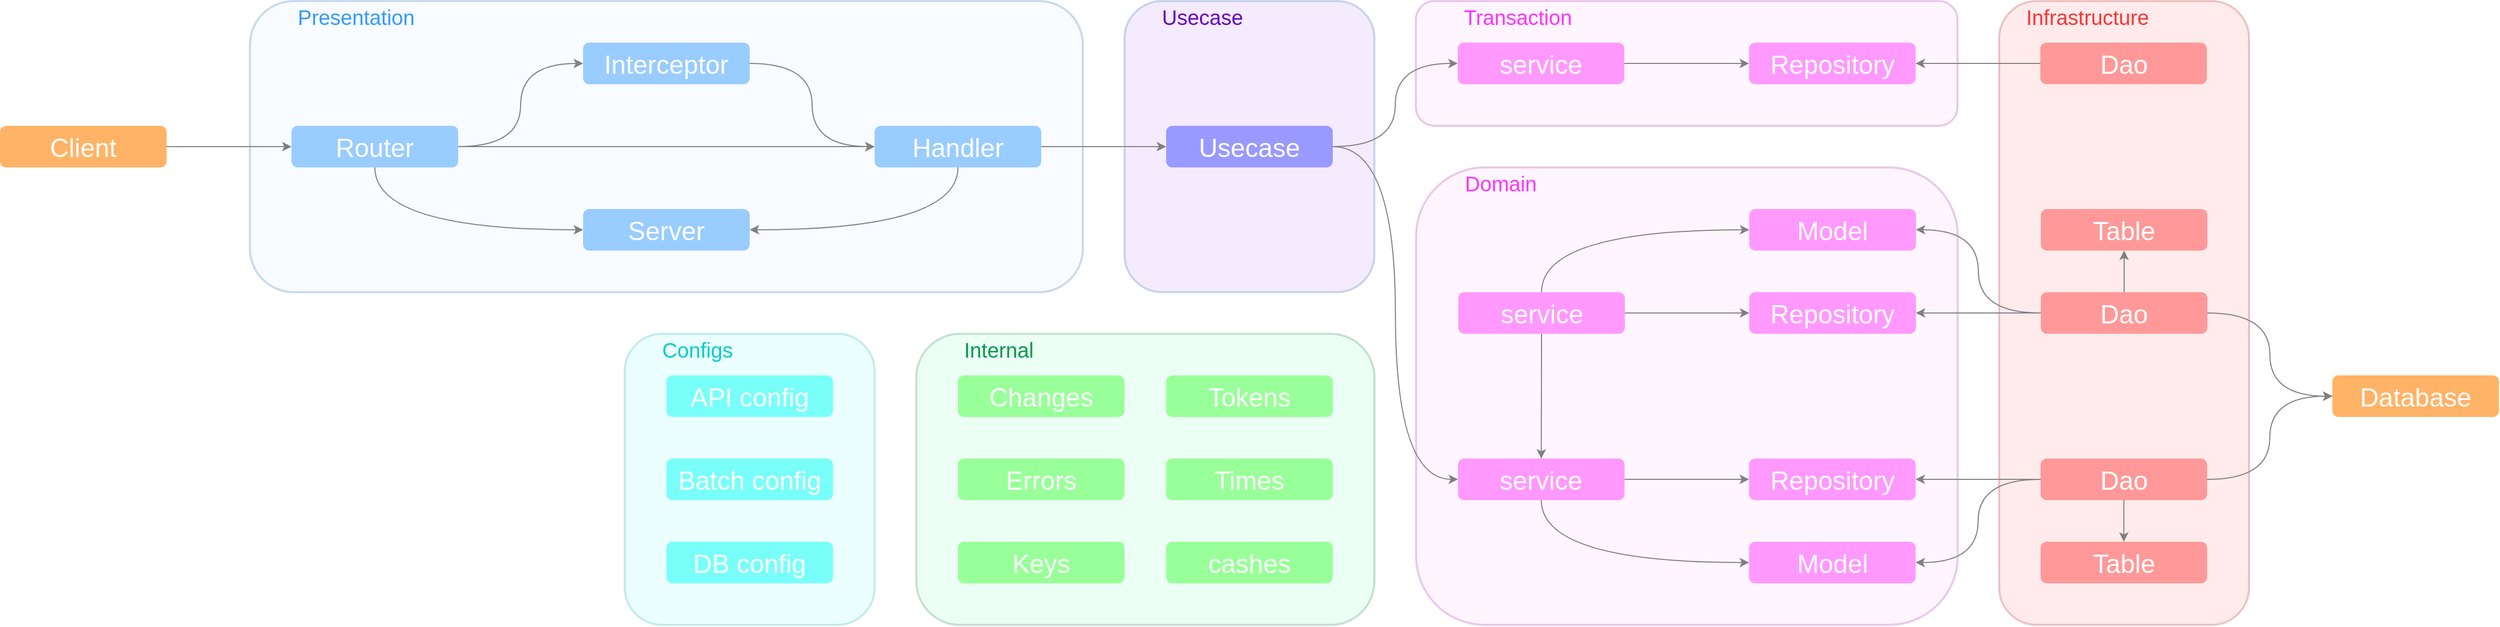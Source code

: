 <mxfile version="23.1.5" type="device">
  <diagram name="ページ1" id="KzGolpFJWo6B_bF73U0r">
    <mxGraphModel dx="3701" dy="1614" grid="1" gridSize="10" guides="1" tooltips="1" connect="1" arrows="1" fold="1" page="1" pageScale="1" pageWidth="827" pageHeight="1169" math="0" shadow="0">
      <root>
        <mxCell id="0" />
        <mxCell id="1" parent="0" />
        <mxCell id="_JmauRq5uz_-VhJxKEEN-71" value="" style="rounded=1;whiteSpace=wrap;html=1;fillStyle=auto;glass=0;fillColor=#FFCCFF;strokeColor=#990099;opacity=20;strokeWidth=2;" vertex="1" parent="1">
          <mxGeometry x="1039.75" y="240" width="520.25" height="120" as="geometry" />
        </mxCell>
        <mxCell id="_JmauRq5uz_-VhJxKEEN-75" value="" style="rounded=1;whiteSpace=wrap;html=1;fillStyle=auto;glass=0;fillColor=#99FFCC;strokeColor=#006633;opacity=20;strokeWidth=2;" vertex="1" parent="1">
          <mxGeometry x="560" y="560" width="440" height="280" as="geometry" />
        </mxCell>
        <mxCell id="_JmauRq5uz_-VhJxKEEN-56" value="" style="rounded=1;whiteSpace=wrap;html=1;fillStyle=auto;glass=0;fillColor=#FFCCFF;strokeColor=#990099;opacity=20;strokeWidth=2;" vertex="1" parent="1">
          <mxGeometry x="1040" y="400" width="520.25" height="440" as="geometry" />
        </mxCell>
        <mxCell id="_JmauRq5uz_-VhJxKEEN-69" value="" style="rounded=1;whiteSpace=wrap;html=1;fillStyle=auto;glass=0;fillColor=#CC99FF;strokeColor=#004C99;opacity=20;strokeWidth=2;" vertex="1" parent="1">
          <mxGeometry x="760" y="240" width="240" height="280" as="geometry" />
        </mxCell>
        <mxCell id="_JmauRq5uz_-VhJxKEEN-54" value="" style="rounded=1;whiteSpace=wrap;html=1;fillStyle=auto;glass=0;fillColor=#dae8fc;strokeColor=#004C99;opacity=20;strokeWidth=2;" vertex="1" parent="1">
          <mxGeometry x="-80" y="240" width="800" height="280" as="geometry" />
        </mxCell>
        <mxCell id="_JmauRq5uz_-VhJxKEEN-55" value="" style="rounded=1;whiteSpace=wrap;html=1;fillStyle=auto;glass=0;fillColor=#FF9999;strokeColor=#990000;opacity=20;strokeWidth=2;" vertex="1" parent="1">
          <mxGeometry x="1600" y="240" width="240" height="600" as="geometry" />
        </mxCell>
        <mxCell id="_JmauRq5uz_-VhJxKEEN-1" value="&lt;font color=&quot;#ffffff&quot; style=&quot;font-size: 25px;&quot;&gt;Router&lt;/font&gt;" style="rounded=1;whiteSpace=wrap;html=1;fillColor=#99CCFF;strokeColor=none;" vertex="1" parent="1">
          <mxGeometry x="-40" y="360" width="160" height="40" as="geometry" />
        </mxCell>
        <mxCell id="_JmauRq5uz_-VhJxKEEN-3" value="&lt;font color=&quot;#ffffff&quot;&gt;&lt;span style=&quot;font-size: 25px;&quot;&gt;Interceptor&lt;/span&gt;&lt;/font&gt;" style="rounded=1;whiteSpace=wrap;html=1;fillColor=#99CCFF;strokeColor=none;" vertex="1" parent="1">
          <mxGeometry x="240" y="280" width="160" height="40" as="geometry" />
        </mxCell>
        <mxCell id="_JmauRq5uz_-VhJxKEEN-4" value="&lt;font color=&quot;#ffffff&quot; style=&quot;font-size: 25px;&quot;&gt;Handler&lt;/font&gt;" style="rounded=1;whiteSpace=wrap;html=1;fillColor=#99CCFF;strokeColor=none;" vertex="1" parent="1">
          <mxGeometry x="520" y="360" width="160" height="40" as="geometry" />
        </mxCell>
        <mxCell id="_JmauRq5uz_-VhJxKEEN-5" value="&lt;font color=&quot;#ffffff&quot; style=&quot;font-size: 25px;&quot;&gt;Server&lt;/font&gt;" style="rounded=1;whiteSpace=wrap;html=1;fillColor=#99CCFF;strokeColor=none;" vertex="1" parent="1">
          <mxGeometry x="240" y="440" width="160" height="40" as="geometry" />
        </mxCell>
        <mxCell id="_JmauRq5uz_-VhJxKEEN-6" value="&lt;font color=&quot;#ffffff&quot; style=&quot;font-size: 25px;&quot;&gt;Usecase&lt;/font&gt;" style="rounded=1;whiteSpace=wrap;html=1;fillColor=#9999FF;strokeColor=none;" vertex="1" parent="1">
          <mxGeometry x="800" y="360" width="160" height="40" as="geometry" />
        </mxCell>
        <mxCell id="_JmauRq5uz_-VhJxKEEN-7" value="&lt;font color=&quot;#ffffff&quot; style=&quot;font-size: 25px;&quot;&gt;service&lt;/font&gt;" style="rounded=1;whiteSpace=wrap;html=1;fillColor=#FF99FF;strokeColor=none;" vertex="1" parent="1">
          <mxGeometry x="1080.5" y="520" width="160" height="40" as="geometry" />
        </mxCell>
        <mxCell id="_JmauRq5uz_-VhJxKEEN-8" value="&lt;font color=&quot;#ffffff&quot; style=&quot;font-size: 25px;&quot;&gt;Repository&lt;/font&gt;" style="rounded=1;whiteSpace=wrap;html=1;fillColor=#FF99FF;strokeColor=none;" vertex="1" parent="1">
          <mxGeometry x="1360" y="520" width="160" height="40" as="geometry" />
        </mxCell>
        <mxCell id="_JmauRq5uz_-VhJxKEEN-9" value="&lt;font color=&quot;#ffffff&quot;&gt;&lt;span style=&quot;font-size: 25px;&quot;&gt;Model&lt;/span&gt;&lt;/font&gt;" style="rounded=1;whiteSpace=wrap;html=1;fillColor=#FF99FF;strokeColor=none;" vertex="1" parent="1">
          <mxGeometry x="1360" y="440" width="160" height="40" as="geometry" />
        </mxCell>
        <mxCell id="_JmauRq5uz_-VhJxKEEN-10" value="&lt;font color=&quot;#ffffff&quot; style=&quot;font-size: 25px;&quot;&gt;Dao&lt;/font&gt;" style="rounded=1;whiteSpace=wrap;html=1;fillColor=#FF9999;strokeColor=none;" vertex="1" parent="1">
          <mxGeometry x="1640" y="520" width="160" height="40" as="geometry" />
        </mxCell>
        <mxCell id="_JmauRq5uz_-VhJxKEEN-11" value="&lt;font color=&quot;#ffffff&quot; style=&quot;font-size: 25px;&quot;&gt;Table&lt;/font&gt;" style="rounded=1;whiteSpace=wrap;html=1;fillColor=#FF9999;strokeColor=none;" vertex="1" parent="1">
          <mxGeometry x="1640" y="440" width="160" height="40" as="geometry" />
        </mxCell>
        <mxCell id="_JmauRq5uz_-VhJxKEEN-16" value="" style="endArrow=none;startArrow=classic;html=1;rounded=0;edgeStyle=orthogonalEdgeStyle;curved=1;entryX=0;entryY=0.5;entryDx=0;entryDy=0;exitX=1;exitY=0.5;exitDx=0;exitDy=0;endFill=0;strokeColor=#808080;" edge="1" parent="1" source="_JmauRq5uz_-VhJxKEEN-8" target="_JmauRq5uz_-VhJxKEEN-10">
          <mxGeometry width="50" height="50" relative="1" as="geometry">
            <mxPoint x="1390" y="520" as="sourcePoint" />
            <mxPoint x="1440" y="470" as="targetPoint" />
          </mxGeometry>
        </mxCell>
        <mxCell id="_JmauRq5uz_-VhJxKEEN-17" value="" style="endArrow=none;startArrow=classic;html=1;rounded=0;edgeStyle=orthogonalEdgeStyle;curved=1;entryX=0;entryY=0.5;entryDx=0;entryDy=0;exitX=1;exitY=0.5;exitDx=0;exitDy=0;endFill=0;strokeColor=#808080;" edge="1" parent="1" source="_JmauRq5uz_-VhJxKEEN-9" target="_JmauRq5uz_-VhJxKEEN-10">
          <mxGeometry width="50" height="50" relative="1" as="geometry">
            <mxPoint x="1490" y="470" as="sourcePoint" />
            <mxPoint x="1570" y="470" as="targetPoint" />
          </mxGeometry>
        </mxCell>
        <mxCell id="_JmauRq5uz_-VhJxKEEN-19" value="" style="endArrow=none;startArrow=classic;html=1;rounded=0;edgeStyle=orthogonalEdgeStyle;curved=1;exitX=0.5;exitY=1;exitDx=0;exitDy=0;endFill=0;strokeColor=#808080;" edge="1" parent="1" source="_JmauRq5uz_-VhJxKEEN-11" target="_JmauRq5uz_-VhJxKEEN-10">
          <mxGeometry width="50" height="50" relative="1" as="geometry">
            <mxPoint x="1500" y="480" as="sourcePoint" />
            <mxPoint x="1580" y="480" as="targetPoint" />
          </mxGeometry>
        </mxCell>
        <mxCell id="_JmauRq5uz_-VhJxKEEN-20" value="" style="endArrow=none;startArrow=classic;html=1;rounded=0;edgeStyle=orthogonalEdgeStyle;curved=1;entryX=1;entryY=0.5;entryDx=0;entryDy=0;exitX=0;exitY=0.5;exitDx=0;exitDy=0;endFill=0;strokeColor=#808080;" edge="1" parent="1" source="_JmauRq5uz_-VhJxKEEN-8" target="_JmauRq5uz_-VhJxKEEN-7">
          <mxGeometry width="50" height="50" relative="1" as="geometry">
            <mxPoint x="1530" y="470" as="sourcePoint" />
            <mxPoint x="1650" y="470" as="targetPoint" />
          </mxGeometry>
        </mxCell>
        <mxCell id="_JmauRq5uz_-VhJxKEEN-21" value="" style="endArrow=none;startArrow=classic;html=1;rounded=0;edgeStyle=orthogonalEdgeStyle;curved=1;exitX=0;exitY=0.5;exitDx=0;exitDy=0;endFill=0;strokeColor=#808080;" edge="1" parent="1" source="_JmauRq5uz_-VhJxKEEN-9" target="_JmauRq5uz_-VhJxKEEN-7">
          <mxGeometry width="50" height="50" relative="1" as="geometry">
            <mxPoint x="1540" y="480" as="sourcePoint" />
            <mxPoint x="1660" y="480" as="targetPoint" />
          </mxGeometry>
        </mxCell>
        <mxCell id="_JmauRq5uz_-VhJxKEEN-24" value="&lt;font color=&quot;#ffffff&quot; style=&quot;font-size: 25px;&quot;&gt;service&lt;/font&gt;" style="rounded=1;whiteSpace=wrap;html=1;fillColor=#FF99FF;strokeColor=none;" vertex="1" parent="1">
          <mxGeometry x="1080.25" y="680" width="160" height="40" as="geometry" />
        </mxCell>
        <mxCell id="_JmauRq5uz_-VhJxKEEN-25" value="&lt;font color=&quot;#ffffff&quot; style=&quot;font-size: 25px;&quot;&gt;Repository&lt;/font&gt;" style="rounded=1;whiteSpace=wrap;html=1;fillColor=#FF99FF;strokeColor=none;" vertex="1" parent="1">
          <mxGeometry x="1359.75" y="680" width="160" height="40" as="geometry" />
        </mxCell>
        <mxCell id="_JmauRq5uz_-VhJxKEEN-26" value="&lt;font color=&quot;#ffffff&quot;&gt;&lt;span style=&quot;font-size: 25px;&quot;&gt;Model&lt;/span&gt;&lt;/font&gt;" style="rounded=1;whiteSpace=wrap;html=1;fillColor=#FF99FF;strokeColor=none;" vertex="1" parent="1">
          <mxGeometry x="1359.75" y="760" width="160" height="40" as="geometry" />
        </mxCell>
        <mxCell id="_JmauRq5uz_-VhJxKEEN-27" value="&lt;font color=&quot;#ffffff&quot; style=&quot;font-size: 25px;&quot;&gt;Dao&lt;/font&gt;" style="rounded=1;whiteSpace=wrap;html=1;fillColor=#FF9999;strokeColor=none;" vertex="1" parent="1">
          <mxGeometry x="1639.75" y="680" width="160" height="40" as="geometry" />
        </mxCell>
        <mxCell id="_JmauRq5uz_-VhJxKEEN-28" value="&lt;font color=&quot;#ffffff&quot; style=&quot;font-size: 25px;&quot;&gt;Table&lt;/font&gt;" style="rounded=1;whiteSpace=wrap;html=1;fillColor=#FF9999;strokeColor=none;" vertex="1" parent="1">
          <mxGeometry x="1639.75" y="760" width="160" height="40" as="geometry" />
        </mxCell>
        <mxCell id="_JmauRq5uz_-VhJxKEEN-29" value="" style="endArrow=none;startArrow=classic;html=1;rounded=0;edgeStyle=orthogonalEdgeStyle;curved=1;entryX=1;entryY=0.5;entryDx=0;entryDy=0;exitX=0;exitY=0.5;exitDx=0;exitDy=0;endFill=0;strokeColor=#808080;" edge="1" parent="1" source="_JmauRq5uz_-VhJxKEEN-25" target="_JmauRq5uz_-VhJxKEEN-24">
          <mxGeometry width="50" height="50" relative="1" as="geometry">
            <mxPoint x="1370" y="550" as="sourcePoint" />
            <mxPoint x="1251" y="550" as="targetPoint" />
          </mxGeometry>
        </mxCell>
        <mxCell id="_JmauRq5uz_-VhJxKEEN-30" value="" style="endArrow=none;startArrow=classic;html=1;rounded=0;edgeStyle=orthogonalEdgeStyle;curved=1;entryX=0.5;entryY=1;entryDx=0;entryDy=0;endFill=0;strokeColor=#808080;" edge="1" parent="1" source="_JmauRq5uz_-VhJxKEEN-26" target="_JmauRq5uz_-VhJxKEEN-24">
          <mxGeometry width="50" height="50" relative="1" as="geometry">
            <mxPoint x="1380" y="560" as="sourcePoint" />
            <mxPoint x="1261" y="560" as="targetPoint" />
          </mxGeometry>
        </mxCell>
        <mxCell id="_JmauRq5uz_-VhJxKEEN-31" value="" style="endArrow=none;startArrow=classic;html=1;rounded=0;edgeStyle=orthogonalEdgeStyle;curved=1;entryX=0;entryY=0.5;entryDx=0;entryDy=0;endFill=0;strokeColor=#808080;" edge="1" parent="1" source="_JmauRq5uz_-VhJxKEEN-25" target="_JmauRq5uz_-VhJxKEEN-27">
          <mxGeometry width="50" height="50" relative="1" as="geometry">
            <mxPoint x="1390" y="570" as="sourcePoint" />
            <mxPoint x="1271" y="570" as="targetPoint" />
          </mxGeometry>
        </mxCell>
        <mxCell id="_JmauRq5uz_-VhJxKEEN-32" value="" style="endArrow=none;startArrow=classic;html=1;rounded=0;edgeStyle=orthogonalEdgeStyle;curved=1;entryX=0;entryY=0.5;entryDx=0;entryDy=0;exitX=1;exitY=0.5;exitDx=0;exitDy=0;endFill=0;strokeColor=#808080;" edge="1" parent="1" source="_JmauRq5uz_-VhJxKEEN-26" target="_JmauRq5uz_-VhJxKEEN-27">
          <mxGeometry width="50" height="50" relative="1" as="geometry">
            <mxPoint x="1400" y="580" as="sourcePoint" />
            <mxPoint x="1281" y="580" as="targetPoint" />
          </mxGeometry>
        </mxCell>
        <mxCell id="_JmauRq5uz_-VhJxKEEN-33" value="" style="endArrow=none;startArrow=classic;html=1;rounded=0;edgeStyle=orthogonalEdgeStyle;curved=1;entryX=0.5;entryY=1;entryDx=0;entryDy=0;exitX=0.5;exitY=0;exitDx=0;exitDy=0;endFill=0;strokeColor=#808080;" edge="1" parent="1" source="_JmauRq5uz_-VhJxKEEN-28" target="_JmauRq5uz_-VhJxKEEN-27">
          <mxGeometry width="50" height="50" relative="1" as="geometry">
            <mxPoint x="1410" y="590" as="sourcePoint" />
            <mxPoint x="1291" y="590" as="targetPoint" />
          </mxGeometry>
        </mxCell>
        <mxCell id="_JmauRq5uz_-VhJxKEEN-34" value="" style="endArrow=classic;startArrow=none;html=1;rounded=0;edgeStyle=orthogonalEdgeStyle;curved=1;entryX=0.5;entryY=0;entryDx=0;entryDy=0;exitX=0.5;exitY=1;exitDx=0;exitDy=0;endFill=1;strokeColor=#808080;startFill=0;" edge="1" parent="1" source="_JmauRq5uz_-VhJxKEEN-7" target="_JmauRq5uz_-VhJxKEEN-24">
          <mxGeometry width="50" height="50" relative="1" as="geometry">
            <mxPoint x="1370" y="710" as="sourcePoint" />
            <mxPoint x="1250" y="710" as="targetPoint" />
          </mxGeometry>
        </mxCell>
        <mxCell id="_JmauRq5uz_-VhJxKEEN-40" value="" style="endArrow=none;startArrow=classic;html=1;rounded=0;edgeStyle=orthogonalEdgeStyle;curved=1;entryX=1;entryY=0.5;entryDx=0;entryDy=0;exitX=0;exitY=0.5;exitDx=0;exitDy=0;endFill=0;strokeColor=#808080;" edge="1" parent="1" source="_JmauRq5uz_-VhJxKEEN-24" target="_JmauRq5uz_-VhJxKEEN-6">
          <mxGeometry width="50" height="50" relative="1" as="geometry">
            <mxPoint x="1370" y="550" as="sourcePoint" />
            <mxPoint x="1251" y="550" as="targetPoint" />
          </mxGeometry>
        </mxCell>
        <mxCell id="_JmauRq5uz_-VhJxKEEN-42" value="" style="endArrow=none;startArrow=classic;html=1;rounded=0;edgeStyle=orthogonalEdgeStyle;curved=1;entryX=1;entryY=0.5;entryDx=0;entryDy=0;exitX=0;exitY=0.5;exitDx=0;exitDy=0;endFill=0;strokeColor=#808080;" edge="1" parent="1" source="_JmauRq5uz_-VhJxKEEN-4" target="_JmauRq5uz_-VhJxKEEN-1">
          <mxGeometry width="50" height="50" relative="1" as="geometry">
            <mxPoint x="1090" y="710" as="sourcePoint" />
            <mxPoint x="970" y="630" as="targetPoint" />
          </mxGeometry>
        </mxCell>
        <mxCell id="_JmauRq5uz_-VhJxKEEN-43" value="" style="endArrow=none;startArrow=classic;html=1;rounded=0;edgeStyle=orthogonalEdgeStyle;curved=1;entryX=1;entryY=0.5;entryDx=0;entryDy=0;endFill=0;strokeColor=#808080;" edge="1" parent="1" source="_JmauRq5uz_-VhJxKEEN-3" target="_JmauRq5uz_-VhJxKEEN-1">
          <mxGeometry width="50" height="50" relative="1" as="geometry">
            <mxPoint x="530" y="630" as="sourcePoint" />
            <mxPoint x="130" y="630" as="targetPoint" />
          </mxGeometry>
        </mxCell>
        <mxCell id="_JmauRq5uz_-VhJxKEEN-44" value="" style="endArrow=none;startArrow=classic;html=1;rounded=0;edgeStyle=orthogonalEdgeStyle;curved=1;entryX=1;entryY=0.5;entryDx=0;entryDy=0;exitX=0;exitY=0.5;exitDx=0;exitDy=0;endFill=0;strokeColor=#808080;" edge="1" parent="1" source="_JmauRq5uz_-VhJxKEEN-4" target="_JmauRq5uz_-VhJxKEEN-3">
          <mxGeometry width="50" height="50" relative="1" as="geometry">
            <mxPoint x="540" y="640" as="sourcePoint" />
            <mxPoint x="140" y="640" as="targetPoint" />
          </mxGeometry>
        </mxCell>
        <mxCell id="_JmauRq5uz_-VhJxKEEN-45" value="" style="endArrow=none;startArrow=classic;html=1;rounded=0;edgeStyle=orthogonalEdgeStyle;curved=1;entryX=0.5;entryY=1;entryDx=0;entryDy=0;exitX=1;exitY=0.5;exitDx=0;exitDy=0;endFill=0;strokeColor=#808080;" edge="1" parent="1" source="_JmauRq5uz_-VhJxKEEN-5" target="_JmauRq5uz_-VhJxKEEN-4">
          <mxGeometry width="50" height="50" relative="1" as="geometry">
            <mxPoint x="550" y="650" as="sourcePoint" />
            <mxPoint x="150" y="650" as="targetPoint" />
          </mxGeometry>
        </mxCell>
        <mxCell id="_JmauRq5uz_-VhJxKEEN-46" value="" style="endArrow=none;startArrow=classic;html=1;rounded=0;edgeStyle=orthogonalEdgeStyle;curved=1;exitX=0;exitY=0.5;exitDx=0;exitDy=0;endFill=0;strokeColor=#808080;entryX=1;entryY=0.5;entryDx=0;entryDy=0;" edge="1" parent="1" source="_JmauRq5uz_-VhJxKEEN-6" target="_JmauRq5uz_-VhJxKEEN-4">
          <mxGeometry width="50" height="50" relative="1" as="geometry">
            <mxPoint x="560" y="660" as="sourcePoint" />
            <mxPoint x="680" y="620" as="targetPoint" />
          </mxGeometry>
        </mxCell>
        <mxCell id="_JmauRq5uz_-VhJxKEEN-48" value="" style="endArrow=none;startArrow=classic;html=1;rounded=0;edgeStyle=orthogonalEdgeStyle;curved=1;entryX=0.5;entryY=1;entryDx=0;entryDy=0;exitX=0;exitY=0.5;exitDx=0;exitDy=0;endFill=0;strokeColor=#808080;" edge="1" parent="1" source="_JmauRq5uz_-VhJxKEEN-5" target="_JmauRq5uz_-VhJxKEEN-1">
          <mxGeometry width="50" height="50" relative="1" as="geometry">
            <mxPoint x="530" y="630" as="sourcePoint" />
            <mxPoint x="130" y="630" as="targetPoint" />
          </mxGeometry>
        </mxCell>
        <mxCell id="_JmauRq5uz_-VhJxKEEN-49" value="&lt;font color=&quot;#ffffff&quot; style=&quot;font-size: 25px;&quot;&gt;Database&lt;/font&gt;" style="rounded=1;whiteSpace=wrap;html=1;fillColor=#FFB366;strokeColor=none;" vertex="1" parent="1">
          <mxGeometry x="1920" y="600" width="160" height="40" as="geometry" />
        </mxCell>
        <mxCell id="_JmauRq5uz_-VhJxKEEN-50" value="&lt;font color=&quot;#ffffff&quot; style=&quot;font-size: 25px;&quot;&gt;Client&lt;/font&gt;" style="rounded=1;whiteSpace=wrap;html=1;fillColor=#FFB366;strokeColor=none;" vertex="1" parent="1">
          <mxGeometry x="-320" y="360" width="160" height="40" as="geometry" />
        </mxCell>
        <mxCell id="_JmauRq5uz_-VhJxKEEN-51" value="" style="endArrow=none;startArrow=classic;html=1;rounded=0;edgeStyle=orthogonalEdgeStyle;curved=1;entryX=1;entryY=0.5;entryDx=0;entryDy=0;exitX=0;exitY=0.5;exitDx=0;exitDy=0;endFill=0;strokeColor=#808080;" edge="1" parent="1" source="_JmauRq5uz_-VhJxKEEN-49" target="_JmauRq5uz_-VhJxKEEN-10">
          <mxGeometry width="50" height="50" relative="1" as="geometry">
            <mxPoint x="1370" y="550" as="sourcePoint" />
            <mxPoint x="1251" y="550" as="targetPoint" />
          </mxGeometry>
        </mxCell>
        <mxCell id="_JmauRq5uz_-VhJxKEEN-52" value="" style="endArrow=none;startArrow=classic;html=1;rounded=0;edgeStyle=orthogonalEdgeStyle;curved=1;entryX=1;entryY=0.5;entryDx=0;entryDy=0;exitX=0;exitY=0.5;exitDx=0;exitDy=0;endFill=0;strokeColor=#808080;" edge="1" parent="1" source="_JmauRq5uz_-VhJxKEEN-49" target="_JmauRq5uz_-VhJxKEEN-27">
          <mxGeometry width="50" height="50" relative="1" as="geometry">
            <mxPoint x="1930" y="630" as="sourcePoint" />
            <mxPoint x="1810" y="550" as="targetPoint" />
          </mxGeometry>
        </mxCell>
        <mxCell id="_JmauRq5uz_-VhJxKEEN-57" value="&lt;span style=&quot;font-size: 20px;&quot;&gt;Presentation&lt;/span&gt;" style="text;strokeColor=none;fillColor=none;align=left;verticalAlign=middle;spacingLeft=4;spacingRight=4;overflow=hidden;points=[[0,0.5],[1,0.5]];portConstraint=eastwest;rotatable=0;whiteSpace=wrap;html=1;fontColor=#3399FF;" vertex="1" parent="1">
          <mxGeometry x="-40" y="240" width="170" height="30" as="geometry" />
        </mxCell>
        <mxCell id="_JmauRq5uz_-VhJxKEEN-58" value="&lt;font style=&quot;font-size: 20px;&quot;&gt;Domain&lt;/font&gt;" style="text;strokeColor=none;fillColor=none;align=left;verticalAlign=middle;spacingLeft=4;spacingRight=4;overflow=hidden;points=[[0,0.5],[1,0.5]];portConstraint=eastwest;rotatable=0;whiteSpace=wrap;html=1;fontColor=#FF33FF;" vertex="1" parent="1">
          <mxGeometry x="1080.5" y="400" width="170" height="30" as="geometry" />
        </mxCell>
        <mxCell id="_JmauRq5uz_-VhJxKEEN-62" value="" style="endArrow=none;startArrow=classic;html=1;rounded=0;edgeStyle=orthogonalEdgeStyle;curved=1;entryX=1;entryY=0.5;entryDx=0;entryDy=0;exitX=0;exitY=0.5;exitDx=0;exitDy=0;endFill=0;strokeColor=#808080;" edge="1" parent="1" source="_JmauRq5uz_-VhJxKEEN-1" target="_JmauRq5uz_-VhJxKEEN-50">
          <mxGeometry width="50" height="50" relative="1" as="geometry">
            <mxPoint x="530" y="630" as="sourcePoint" />
            <mxPoint x="130" y="630" as="targetPoint" />
          </mxGeometry>
        </mxCell>
        <mxCell id="_JmauRq5uz_-VhJxKEEN-63" value="&lt;font color=&quot;#ffffff&quot; style=&quot;font-size: 25px;&quot;&gt;service&lt;/font&gt;" style="rounded=1;whiteSpace=wrap;html=1;fillColor=#FF99FF;strokeColor=none;" vertex="1" parent="1">
          <mxGeometry x="1080" y="280" width="160" height="40" as="geometry" />
        </mxCell>
        <mxCell id="_JmauRq5uz_-VhJxKEEN-64" value="&lt;font color=&quot;#ffffff&quot; style=&quot;font-size: 25px;&quot;&gt;Repository&lt;/font&gt;" style="rounded=1;whiteSpace=wrap;html=1;fillColor=#FF99FF;strokeColor=none;" vertex="1" parent="1">
          <mxGeometry x="1359.75" y="280" width="160" height="40" as="geometry" />
        </mxCell>
        <mxCell id="_JmauRq5uz_-VhJxKEEN-65" value="&lt;font color=&quot;#ffffff&quot; style=&quot;font-size: 25px;&quot;&gt;Dao&lt;/font&gt;" style="rounded=1;whiteSpace=wrap;html=1;fillColor=#FF9999;strokeColor=none;" vertex="1" parent="1">
          <mxGeometry x="1639.5" y="280" width="160" height="40" as="geometry" />
        </mxCell>
        <mxCell id="_JmauRq5uz_-VhJxKEEN-66" value="" style="endArrow=none;startArrow=classic;html=1;rounded=0;edgeStyle=orthogonalEdgeStyle;curved=1;entryX=1;entryY=0.5;entryDx=0;entryDy=0;exitX=0;exitY=0.5;exitDx=0;exitDy=0;endFill=0;strokeColor=#808080;" edge="1" parent="1" source="_JmauRq5uz_-VhJxKEEN-63" target="_JmauRq5uz_-VhJxKEEN-6">
          <mxGeometry width="50" height="50" relative="1" as="geometry">
            <mxPoint x="1091" y="550" as="sourcePoint" />
            <mxPoint x="970" y="630" as="targetPoint" />
          </mxGeometry>
        </mxCell>
        <mxCell id="_JmauRq5uz_-VhJxKEEN-67" value="" style="endArrow=none;startArrow=classic;html=1;rounded=0;edgeStyle=orthogonalEdgeStyle;curved=1;entryX=1;entryY=0.5;entryDx=0;entryDy=0;exitX=0;exitY=0.5;exitDx=0;exitDy=0;endFill=0;strokeColor=#808080;" edge="1" parent="1" source="_JmauRq5uz_-VhJxKEEN-64" target="_JmauRq5uz_-VhJxKEEN-63">
          <mxGeometry width="50" height="50" relative="1" as="geometry">
            <mxPoint x="1370" y="710" as="sourcePoint" />
            <mxPoint x="1250" y="710" as="targetPoint" />
          </mxGeometry>
        </mxCell>
        <mxCell id="_JmauRq5uz_-VhJxKEEN-68" value="" style="endArrow=none;startArrow=classic;html=1;rounded=0;edgeStyle=orthogonalEdgeStyle;curved=1;entryX=0;entryY=0.5;entryDx=0;entryDy=0;exitX=1;exitY=0.5;exitDx=0;exitDy=0;endFill=0;strokeColor=#808080;" edge="1" parent="1" source="_JmauRq5uz_-VhJxKEEN-64" target="_JmauRq5uz_-VhJxKEEN-65">
          <mxGeometry width="50" height="50" relative="1" as="geometry">
            <mxPoint x="1370" y="990" as="sourcePoint" />
            <mxPoint x="1251" y="990" as="targetPoint" />
          </mxGeometry>
        </mxCell>
        <mxCell id="_JmauRq5uz_-VhJxKEEN-70" value="&lt;span style=&quot;font-size: 20px;&quot;&gt;Usecase&lt;/span&gt;" style="text;strokeColor=none;fillColor=none;align=left;verticalAlign=middle;spacingLeft=4;spacingRight=4;overflow=hidden;points=[[0,0.5],[1,0.5]];portConstraint=eastwest;rotatable=0;whiteSpace=wrap;html=1;fontColor=#6600CC;" vertex="1" parent="1">
          <mxGeometry x="790" y="240" width="170" height="30" as="geometry" />
        </mxCell>
        <mxCell id="_JmauRq5uz_-VhJxKEEN-72" value="&lt;font style=&quot;font-size: 20px;&quot;&gt;Transaction&lt;/font&gt;" style="text;strokeColor=none;fillColor=none;align=left;verticalAlign=middle;spacingLeft=4;spacingRight=4;overflow=hidden;points=[[0,0.5],[1,0.5]];portConstraint=eastwest;rotatable=0;whiteSpace=wrap;html=1;fontColor=#FF33FF;" vertex="1" parent="1">
          <mxGeometry x="1080.25" y="240" width="170" height="30" as="geometry" />
        </mxCell>
        <mxCell id="_JmauRq5uz_-VhJxKEEN-74" value="&lt;span style=&quot;font-size: 20px;&quot;&gt;&lt;font color=&quot;#ff3333&quot;&gt;Infrastructure&lt;/font&gt;&lt;/span&gt;" style="text;strokeColor=none;fillColor=none;align=left;verticalAlign=middle;spacingLeft=4;spacingRight=4;overflow=hidden;points=[[0,0.5],[1,0.5]];portConstraint=eastwest;rotatable=0;whiteSpace=wrap;html=1;fontColor=#FF33FF;" vertex="1" parent="1">
          <mxGeometry x="1619.75" y="240" width="170" height="30" as="geometry" />
        </mxCell>
        <mxCell id="_JmauRq5uz_-VhJxKEEN-76" value="&lt;span style=&quot;font-size: 20px;&quot;&gt;Internal&lt;/span&gt;" style="text;strokeColor=none;fillColor=none;align=left;verticalAlign=middle;spacingLeft=4;spacingRight=4;overflow=hidden;points=[[0,0.5],[1,0.5]];portConstraint=eastwest;rotatable=0;whiteSpace=wrap;html=1;fontColor=#00994D;" vertex="1" parent="1">
          <mxGeometry x="600" y="560" width="170" height="30" as="geometry" />
        </mxCell>
        <mxCell id="_JmauRq5uz_-VhJxKEEN-77" value="&lt;font color=&quot;#ffffff&quot;&gt;&lt;span style=&quot;font-size: 25px;&quot;&gt;Changes&lt;/span&gt;&lt;/font&gt;" style="rounded=1;whiteSpace=wrap;html=1;fillColor=#99FF99;strokeColor=none;" vertex="1" parent="1">
          <mxGeometry x="600" y="600" width="160" height="40" as="geometry" />
        </mxCell>
        <mxCell id="_JmauRq5uz_-VhJxKEEN-78" value="&lt;font color=&quot;#ffffff&quot;&gt;&lt;span style=&quot;font-size: 25px;&quot;&gt;Errors&lt;/span&gt;&lt;/font&gt;" style="rounded=1;whiteSpace=wrap;html=1;fillColor=#99FF99;strokeColor=none;" vertex="1" parent="1">
          <mxGeometry x="600" y="680" width="160" height="40" as="geometry" />
        </mxCell>
        <mxCell id="_JmauRq5uz_-VhJxKEEN-79" value="&lt;font color=&quot;#ffffff&quot;&gt;&lt;span style=&quot;font-size: 25px;&quot;&gt;Keys&lt;/span&gt;&lt;/font&gt;" style="rounded=1;whiteSpace=wrap;html=1;fillColor=#99FF99;strokeColor=none;" vertex="1" parent="1">
          <mxGeometry x="600" y="760" width="160" height="40" as="geometry" />
        </mxCell>
        <mxCell id="_JmauRq5uz_-VhJxKEEN-80" value="&lt;font color=&quot;#ffffff&quot;&gt;&lt;span style=&quot;font-size: 25px;&quot;&gt;Tokens&lt;/span&gt;&lt;/font&gt;" style="rounded=1;whiteSpace=wrap;html=1;fillColor=#99FF99;strokeColor=none;" vertex="1" parent="1">
          <mxGeometry x="800" y="600" width="160" height="40" as="geometry" />
        </mxCell>
        <mxCell id="_JmauRq5uz_-VhJxKEEN-81" value="&lt;font color=&quot;#ffffff&quot;&gt;&lt;span style=&quot;font-size: 25px;&quot;&gt;Times&lt;/span&gt;&lt;/font&gt;" style="rounded=1;whiteSpace=wrap;html=1;fillColor=#99FF99;strokeColor=none;" vertex="1" parent="1">
          <mxGeometry x="800" y="680" width="160" height="40" as="geometry" />
        </mxCell>
        <mxCell id="_JmauRq5uz_-VhJxKEEN-82" value="&lt;font color=&quot;#ffffff&quot;&gt;&lt;span style=&quot;font-size: 25px;&quot;&gt;cashes&lt;br&gt;&lt;/span&gt;&lt;/font&gt;" style="rounded=1;whiteSpace=wrap;html=1;fillColor=#99FF99;strokeColor=none;" vertex="1" parent="1">
          <mxGeometry x="800" y="760" width="160" height="40" as="geometry" />
        </mxCell>
        <mxCell id="_JmauRq5uz_-VhJxKEEN-84" value="" style="rounded=1;whiteSpace=wrap;html=1;fillStyle=auto;glass=0;fillColor=#99FFFF;strokeColor=#009999;opacity=20;strokeWidth=2;" vertex="1" parent="1">
          <mxGeometry x="280" y="560" width="240" height="280" as="geometry" />
        </mxCell>
        <mxCell id="_JmauRq5uz_-VhJxKEEN-85" value="&lt;span style=&quot;font-size: 20px;&quot;&gt;Configs&lt;/span&gt;" style="text;strokeColor=none;fillColor=none;align=left;verticalAlign=middle;spacingLeft=4;spacingRight=4;overflow=hidden;points=[[0,0.5],[1,0.5]];portConstraint=eastwest;rotatable=0;whiteSpace=wrap;html=1;fontColor=#00CCCC;" vertex="1" parent="1">
          <mxGeometry x="310" y="560" width="170" height="30" as="geometry" />
        </mxCell>
        <mxCell id="_JmauRq5uz_-VhJxKEEN-86" value="&lt;font color=&quot;#ffffff&quot; style=&quot;font-size: 25px;&quot;&gt;API config&lt;/font&gt;" style="rounded=1;whiteSpace=wrap;html=1;fillColor=#78FFFA;strokeColor=none;" vertex="1" parent="1">
          <mxGeometry x="320" y="600" width="160" height="40" as="geometry" />
        </mxCell>
        <mxCell id="_JmauRq5uz_-VhJxKEEN-87" value="&lt;font color=&quot;#ffffff&quot; style=&quot;font-size: 25px;&quot;&gt;Batch config&lt;/font&gt;" style="rounded=1;whiteSpace=wrap;html=1;fillColor=#78FFFA;strokeColor=none;" vertex="1" parent="1">
          <mxGeometry x="320" y="680" width="160" height="40" as="geometry" />
        </mxCell>
        <mxCell id="_JmauRq5uz_-VhJxKEEN-88" value="&lt;font color=&quot;#ffffff&quot; style=&quot;font-size: 25px;&quot;&gt;DB config&lt;/font&gt;" style="rounded=1;whiteSpace=wrap;html=1;fillColor=#78FFFA;strokeColor=none;" vertex="1" parent="1">
          <mxGeometry x="320" y="760" width="160" height="40" as="geometry" />
        </mxCell>
      </root>
    </mxGraphModel>
  </diagram>
</mxfile>
